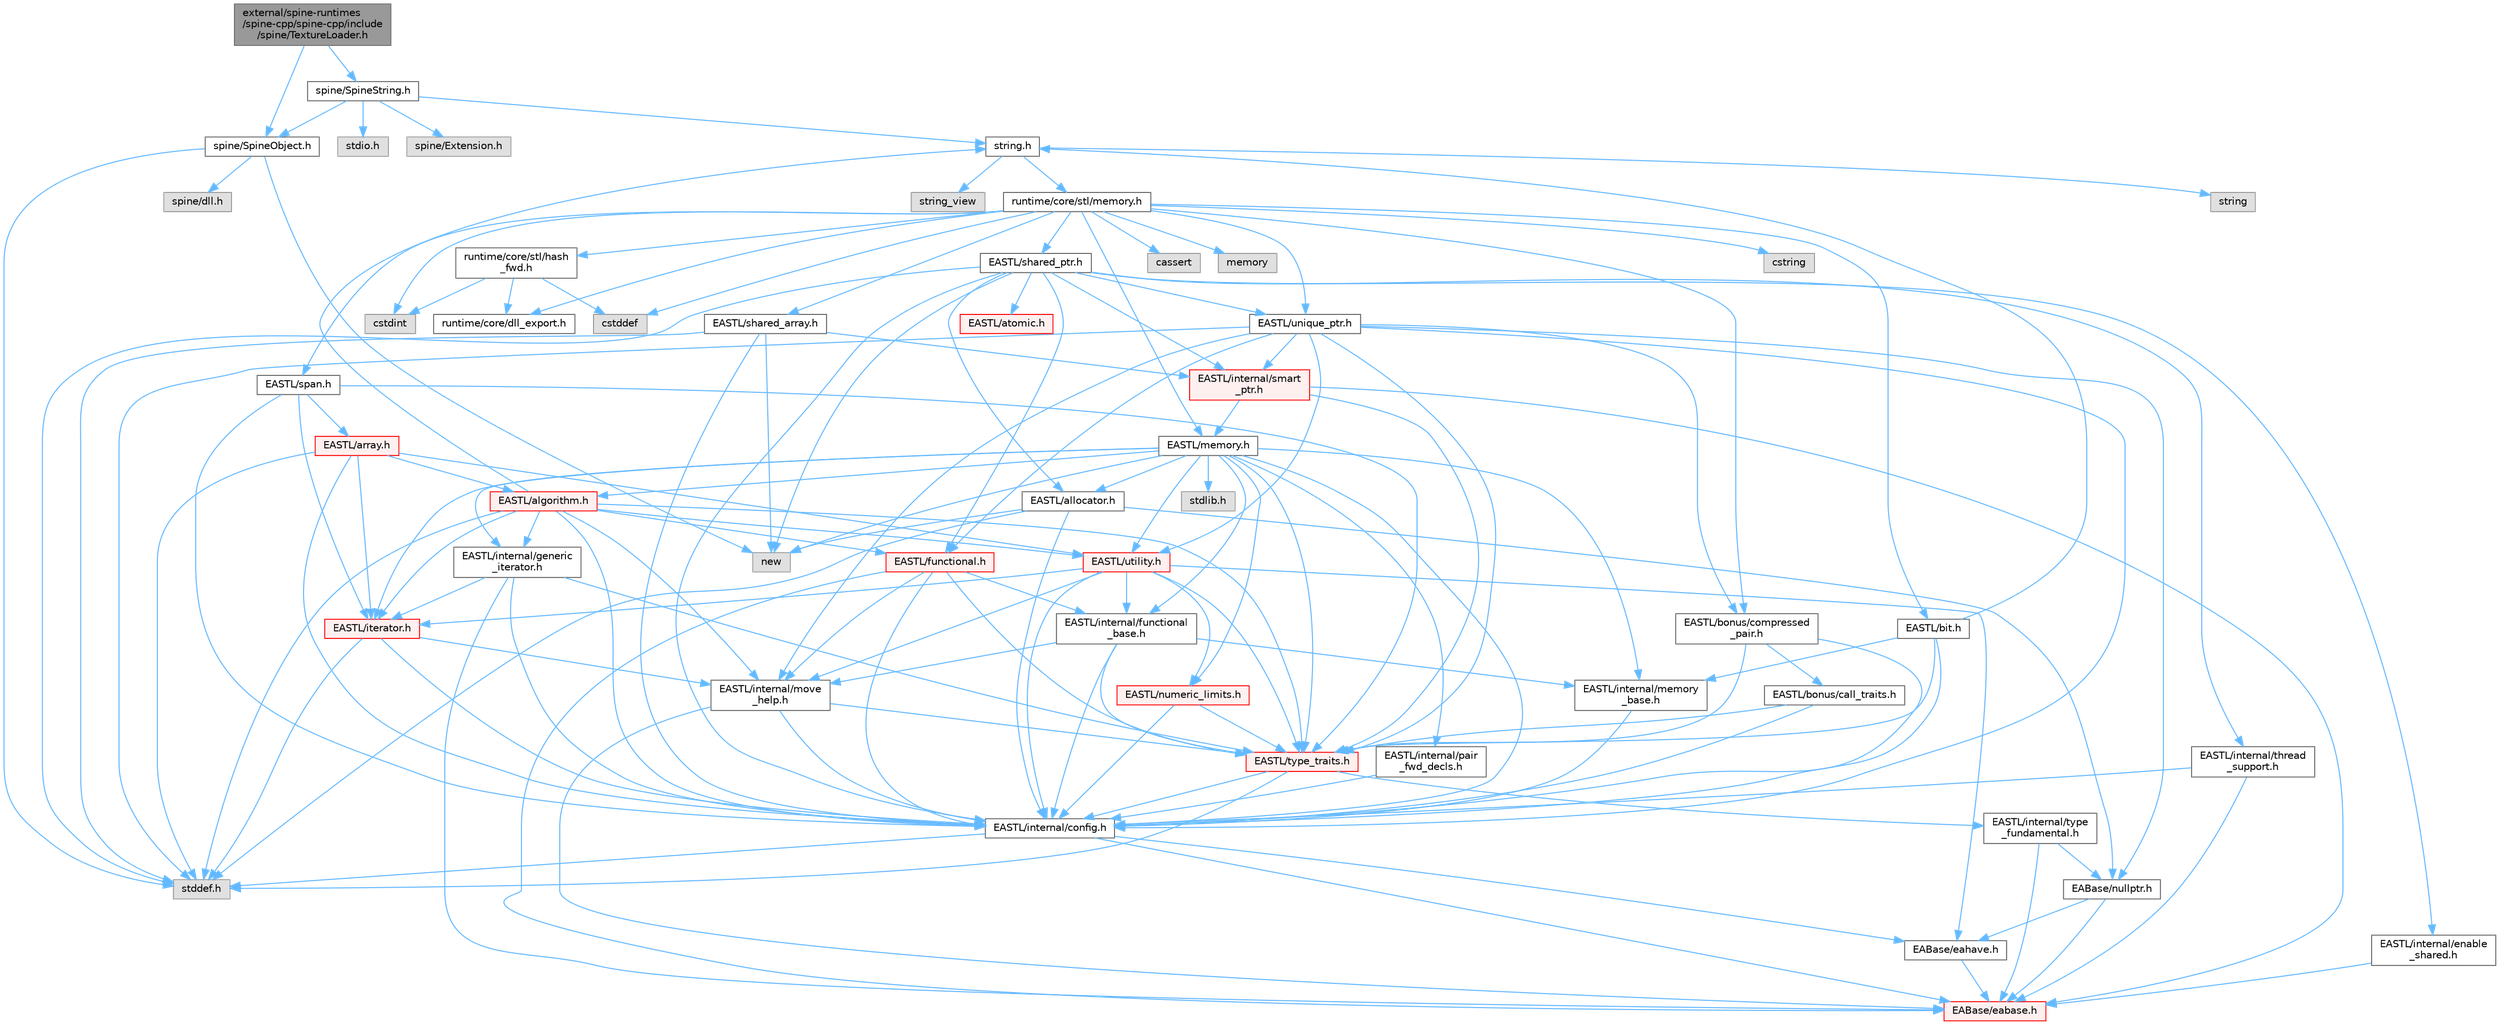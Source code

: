 digraph "external/spine-runtimes/spine-cpp/spine-cpp/include/spine/TextureLoader.h"
{
 // LATEX_PDF_SIZE
  bgcolor="transparent";
  edge [fontname=Helvetica,fontsize=10,labelfontname=Helvetica,labelfontsize=10];
  node [fontname=Helvetica,fontsize=10,shape=box,height=0.2,width=0.4];
  Node1 [id="Node000001",label="external/spine-runtimes\l/spine-cpp/spine-cpp/include\l/spine/TextureLoader.h",height=0.2,width=0.4,color="gray40", fillcolor="grey60", style="filled", fontcolor="black",tooltip=" "];
  Node1 -> Node2 [id="edge1_Node000001_Node000002",color="steelblue1",style="solid",tooltip=" "];
  Node2 [id="Node000002",label="spine/SpineObject.h",height=0.2,width=0.4,color="grey40", fillcolor="white", style="filled",URL="$_spine_object_8h.html",tooltip=" "];
  Node2 -> Node3 [id="edge2_Node000002_Node000003",color="steelblue1",style="solid",tooltip=" "];
  Node3 [id="Node000003",label="new",height=0.2,width=0.4,color="grey60", fillcolor="#E0E0E0", style="filled",tooltip=" "];
  Node2 -> Node4 [id="edge3_Node000002_Node000004",color="steelblue1",style="solid",tooltip=" "];
  Node4 [id="Node000004",label="stddef.h",height=0.2,width=0.4,color="grey60", fillcolor="#E0E0E0", style="filled",tooltip=" "];
  Node2 -> Node5 [id="edge4_Node000002_Node000005",color="steelblue1",style="solid",tooltip=" "];
  Node5 [id="Node000005",label="spine/dll.h",height=0.2,width=0.4,color="grey60", fillcolor="#E0E0E0", style="filled",tooltip=" "];
  Node1 -> Node6 [id="edge5_Node000001_Node000006",color="steelblue1",style="solid",tooltip=" "];
  Node6 [id="Node000006",label="spine/SpineString.h",height=0.2,width=0.4,color="grey40", fillcolor="white", style="filled",URL="$_spine_string_8h.html",tooltip=" "];
  Node6 -> Node2 [id="edge6_Node000006_Node000002",color="steelblue1",style="solid",tooltip=" "];
  Node6 -> Node7 [id="edge7_Node000006_Node000007",color="steelblue1",style="solid",tooltip=" "];
  Node7 [id="Node000007",label="spine/Extension.h",height=0.2,width=0.4,color="grey60", fillcolor="#E0E0E0", style="filled",tooltip=" "];
  Node6 -> Node8 [id="edge8_Node000006_Node000008",color="steelblue1",style="solid",tooltip=" "];
  Node8 [id="Node000008",label="string.h",height=0.2,width=0.4,color="grey40", fillcolor="white", style="filled",URL="$string_8h.html",tooltip=" "];
  Node8 -> Node9 [id="edge9_Node000008_Node000009",color="steelblue1",style="solid",tooltip=" "];
  Node9 [id="Node000009",label="string",height=0.2,width=0.4,color="grey60", fillcolor="#E0E0E0", style="filled",tooltip=" "];
  Node8 -> Node10 [id="edge10_Node000008_Node000010",color="steelblue1",style="solid",tooltip=" "];
  Node10 [id="Node000010",label="string_view",height=0.2,width=0.4,color="grey60", fillcolor="#E0E0E0", style="filled",tooltip=" "];
  Node8 -> Node11 [id="edge11_Node000008_Node000011",color="steelblue1",style="solid",tooltip=" "];
  Node11 [id="Node000011",label="runtime/core/stl/memory.h",height=0.2,width=0.4,color="grey40", fillcolor="white", style="filled",URL="$runtime_2core_2stl_2memory_8h.html",tooltip=" "];
  Node11 -> Node12 [id="edge12_Node000011_Node000012",color="steelblue1",style="solid",tooltip=" "];
  Node12 [id="Node000012",label="cstddef",height=0.2,width=0.4,color="grey60", fillcolor="#E0E0E0", style="filled",tooltip=" "];
  Node11 -> Node13 [id="edge13_Node000011_Node000013",color="steelblue1",style="solid",tooltip=" "];
  Node13 [id="Node000013",label="cstdint",height=0.2,width=0.4,color="grey60", fillcolor="#E0E0E0", style="filled",tooltip=" "];
  Node11 -> Node14 [id="edge14_Node000011_Node000014",color="steelblue1",style="solid",tooltip=" "];
  Node14 [id="Node000014",label="cassert",height=0.2,width=0.4,color="grey60", fillcolor="#E0E0E0", style="filled",tooltip=" "];
  Node11 -> Node15 [id="edge15_Node000011_Node000015",color="steelblue1",style="solid",tooltip=" "];
  Node15 [id="Node000015",label="memory",height=0.2,width=0.4,color="grey60", fillcolor="#E0E0E0", style="filled",tooltip=" "];
  Node11 -> Node16 [id="edge16_Node000011_Node000016",color="steelblue1",style="solid",tooltip=" "];
  Node16 [id="Node000016",label="cstring",height=0.2,width=0.4,color="grey60", fillcolor="#E0E0E0", style="filled",tooltip=" "];
  Node11 -> Node17 [id="edge17_Node000011_Node000017",color="steelblue1",style="solid",tooltip=" "];
  Node17 [id="Node000017",label="EASTL/bit.h",height=0.2,width=0.4,color="grey40", fillcolor="white", style="filled",URL="$bit_8h.html",tooltip=" "];
  Node17 -> Node18 [id="edge18_Node000017_Node000018",color="steelblue1",style="solid",tooltip=" "];
  Node18 [id="Node000018",label="EASTL/internal/config.h",height=0.2,width=0.4,color="grey40", fillcolor="white", style="filled",URL="$runtime_2_e_a_s_t_l_2include_2_e_a_s_t_l_2internal_2config_8h.html",tooltip=" "];
  Node18 -> Node19 [id="edge19_Node000018_Node000019",color="steelblue1",style="solid",tooltip=" "];
  Node19 [id="Node000019",label="EABase/eabase.h",height=0.2,width=0.4,color="red", fillcolor="#FFF0F0", style="filled",URL="$eabase_8h.html",tooltip=" "];
  Node18 -> Node25 [id="edge20_Node000018_Node000025",color="steelblue1",style="solid",tooltip=" "];
  Node25 [id="Node000025",label="EABase/eahave.h",height=0.2,width=0.4,color="grey40", fillcolor="white", style="filled",URL="$eahave_8h.html",tooltip=" "];
  Node25 -> Node19 [id="edge21_Node000025_Node000019",color="steelblue1",style="solid",tooltip=" "];
  Node18 -> Node4 [id="edge22_Node000018_Node000004",color="steelblue1",style="solid",tooltip=" "];
  Node17 -> Node26 [id="edge23_Node000017_Node000026",color="steelblue1",style="solid",tooltip=" "];
  Node26 [id="Node000026",label="EASTL/internal/memory\l_base.h",height=0.2,width=0.4,color="grey40", fillcolor="white", style="filled",URL="$memory__base_8h.html",tooltip=" "];
  Node26 -> Node18 [id="edge24_Node000026_Node000018",color="steelblue1",style="solid",tooltip=" "];
  Node17 -> Node27 [id="edge25_Node000017_Node000027",color="steelblue1",style="solid",tooltip=" "];
  Node27 [id="Node000027",label="EASTL/type_traits.h",height=0.2,width=0.4,color="red", fillcolor="#FFF0F0", style="filled",URL="$_e_a_s_t_l_2include_2_e_a_s_t_l_2type__traits_8h.html",tooltip=" "];
  Node27 -> Node18 [id="edge26_Node000027_Node000018",color="steelblue1",style="solid",tooltip=" "];
  Node27 -> Node4 [id="edge27_Node000027_Node000004",color="steelblue1",style="solid",tooltip=" "];
  Node27 -> Node28 [id="edge28_Node000027_Node000028",color="steelblue1",style="solid",tooltip=" "];
  Node28 [id="Node000028",label="EASTL/internal/type\l_fundamental.h",height=0.2,width=0.4,color="grey40", fillcolor="white", style="filled",URL="$type__fundamental_8h.html",tooltip=" "];
  Node28 -> Node19 [id="edge29_Node000028_Node000019",color="steelblue1",style="solid",tooltip=" "];
  Node28 -> Node29 [id="edge30_Node000028_Node000029",color="steelblue1",style="solid",tooltip=" "];
  Node29 [id="Node000029",label="EABase/nullptr.h",height=0.2,width=0.4,color="grey40", fillcolor="white", style="filled",URL="$nullptr_8h.html",tooltip=" "];
  Node29 -> Node19 [id="edge31_Node000029_Node000019",color="steelblue1",style="solid",tooltip=" "];
  Node29 -> Node25 [id="edge32_Node000029_Node000025",color="steelblue1",style="solid",tooltip=" "];
  Node17 -> Node8 [id="edge33_Node000017_Node000008",color="steelblue1",style="solid",tooltip=" "];
  Node11 -> Node37 [id="edge34_Node000011_Node000037",color="steelblue1",style="solid",tooltip=" "];
  Node37 [id="Node000037",label="EASTL/memory.h",height=0.2,width=0.4,color="grey40", fillcolor="white", style="filled",URL="$runtime_2_e_a_s_t_l_2include_2_e_a_s_t_l_2memory_8h.html",tooltip=" "];
  Node37 -> Node18 [id="edge35_Node000037_Node000018",color="steelblue1",style="solid",tooltip=" "];
  Node37 -> Node26 [id="edge36_Node000037_Node000026",color="steelblue1",style="solid",tooltip=" "];
  Node37 -> Node38 [id="edge37_Node000037_Node000038",color="steelblue1",style="solid",tooltip=" "];
  Node38 [id="Node000038",label="EASTL/internal/generic\l_iterator.h",height=0.2,width=0.4,color="grey40", fillcolor="white", style="filled",URL="$generic__iterator_8h.html",tooltip=" "];
  Node38 -> Node19 [id="edge38_Node000038_Node000019",color="steelblue1",style="solid",tooltip=" "];
  Node38 -> Node18 [id="edge39_Node000038_Node000018",color="steelblue1",style="solid",tooltip=" "];
  Node38 -> Node39 [id="edge40_Node000038_Node000039",color="steelblue1",style="solid",tooltip=" "];
  Node39 [id="Node000039",label="EASTL/iterator.h",height=0.2,width=0.4,color="red", fillcolor="#FFF0F0", style="filled",URL="$_e_a_s_t_l_2include_2_e_a_s_t_l_2iterator_8h.html",tooltip=" "];
  Node39 -> Node18 [id="edge41_Node000039_Node000018",color="steelblue1",style="solid",tooltip=" "];
  Node39 -> Node40 [id="edge42_Node000039_Node000040",color="steelblue1",style="solid",tooltip=" "];
  Node40 [id="Node000040",label="EASTL/internal/move\l_help.h",height=0.2,width=0.4,color="grey40", fillcolor="white", style="filled",URL="$move__help_8h.html",tooltip=" "];
  Node40 -> Node19 [id="edge43_Node000040_Node000019",color="steelblue1",style="solid",tooltip=" "];
  Node40 -> Node18 [id="edge44_Node000040_Node000018",color="steelblue1",style="solid",tooltip=" "];
  Node40 -> Node27 [id="edge45_Node000040_Node000027",color="steelblue1",style="solid",tooltip=" "];
  Node39 -> Node4 [id="edge46_Node000039_Node000004",color="steelblue1",style="solid",tooltip=" "];
  Node38 -> Node27 [id="edge47_Node000038_Node000027",color="steelblue1",style="solid",tooltip=" "];
  Node37 -> Node42 [id="edge48_Node000037_Node000042",color="steelblue1",style="solid",tooltip=" "];
  Node42 [id="Node000042",label="EASTL/internal/pair\l_fwd_decls.h",height=0.2,width=0.4,color="grey40", fillcolor="white", style="filled",URL="$pair__fwd__decls_8h.html",tooltip=" "];
  Node42 -> Node18 [id="edge49_Node000042_Node000018",color="steelblue1",style="solid",tooltip=" "];
  Node37 -> Node43 [id="edge50_Node000037_Node000043",color="steelblue1",style="solid",tooltip=" "];
  Node43 [id="Node000043",label="EASTL/internal/functional\l_base.h",height=0.2,width=0.4,color="grey40", fillcolor="white", style="filled",URL="$functional__base_8h.html",tooltip=" "];
  Node43 -> Node18 [id="edge51_Node000043_Node000018",color="steelblue1",style="solid",tooltip=" "];
  Node43 -> Node26 [id="edge52_Node000043_Node000026",color="steelblue1",style="solid",tooltip=" "];
  Node43 -> Node40 [id="edge53_Node000043_Node000040",color="steelblue1",style="solid",tooltip=" "];
  Node43 -> Node27 [id="edge54_Node000043_Node000027",color="steelblue1",style="solid",tooltip=" "];
  Node37 -> Node44 [id="edge55_Node000037_Node000044",color="steelblue1",style="solid",tooltip=" "];
  Node44 [id="Node000044",label="EASTL/algorithm.h",height=0.2,width=0.4,color="red", fillcolor="#FFF0F0", style="filled",URL="$_e_a_s_t_l_2include_2_e_a_s_t_l_2algorithm_8h.html",tooltip=" "];
  Node44 -> Node18 [id="edge56_Node000044_Node000018",color="steelblue1",style="solid",tooltip=" "];
  Node44 -> Node27 [id="edge57_Node000044_Node000027",color="steelblue1",style="solid",tooltip=" "];
  Node44 -> Node40 [id="edge58_Node000044_Node000040",color="steelblue1",style="solid",tooltip=" "];
  Node44 -> Node39 [id="edge59_Node000044_Node000039",color="steelblue1",style="solid",tooltip=" "];
  Node44 -> Node47 [id="edge60_Node000044_Node000047",color="steelblue1",style="solid",tooltip=" "];
  Node47 [id="Node000047",label="EASTL/functional.h",height=0.2,width=0.4,color="red", fillcolor="#FFF0F0", style="filled",URL="$_e_a_s_t_l_2include_2_e_a_s_t_l_2functional_8h.html",tooltip=" "];
  Node47 -> Node19 [id="edge61_Node000047_Node000019",color="steelblue1",style="solid",tooltip=" "];
  Node47 -> Node18 [id="edge62_Node000047_Node000018",color="steelblue1",style="solid",tooltip=" "];
  Node47 -> Node40 [id="edge63_Node000047_Node000040",color="steelblue1",style="solid",tooltip=" "];
  Node47 -> Node27 [id="edge64_Node000047_Node000027",color="steelblue1",style="solid",tooltip=" "];
  Node47 -> Node43 [id="edge65_Node000047_Node000043",color="steelblue1",style="solid",tooltip=" "];
  Node44 -> Node53 [id="edge66_Node000044_Node000053",color="steelblue1",style="solid",tooltip=" "];
  Node53 [id="Node000053",label="EASTL/utility.h",height=0.2,width=0.4,color="red", fillcolor="#FFF0F0", style="filled",URL="$runtime_2_e_a_s_t_l_2include_2_e_a_s_t_l_2utility_8h.html",tooltip=" "];
  Node53 -> Node18 [id="edge67_Node000053_Node000018",color="steelblue1",style="solid",tooltip=" "];
  Node53 -> Node27 [id="edge68_Node000053_Node000027",color="steelblue1",style="solid",tooltip=" "];
  Node53 -> Node39 [id="edge69_Node000053_Node000039",color="steelblue1",style="solid",tooltip=" "];
  Node53 -> Node54 [id="edge70_Node000053_Node000054",color="steelblue1",style="solid",tooltip=" "];
  Node54 [id="Node000054",label="EASTL/numeric_limits.h",height=0.2,width=0.4,color="red", fillcolor="#FFF0F0", style="filled",URL="$numeric__limits_8h.html",tooltip=" "];
  Node54 -> Node18 [id="edge71_Node000054_Node000018",color="steelblue1",style="solid",tooltip=" "];
  Node54 -> Node27 [id="edge72_Node000054_Node000027",color="steelblue1",style="solid",tooltip=" "];
  Node53 -> Node43 [id="edge73_Node000053_Node000043",color="steelblue1",style="solid",tooltip=" "];
  Node53 -> Node40 [id="edge74_Node000053_Node000040",color="steelblue1",style="solid",tooltip=" "];
  Node53 -> Node25 [id="edge75_Node000053_Node000025",color="steelblue1",style="solid",tooltip=" "];
  Node44 -> Node38 [id="edge76_Node000044_Node000038",color="steelblue1",style="solid",tooltip=" "];
  Node44 -> Node4 [id="edge77_Node000044_Node000004",color="steelblue1",style="solid",tooltip=" "];
  Node44 -> Node8 [id="edge78_Node000044_Node000008",color="steelblue1",style="solid",tooltip=" "];
  Node37 -> Node27 [id="edge79_Node000037_Node000027",color="steelblue1",style="solid",tooltip=" "];
  Node37 -> Node51 [id="edge80_Node000037_Node000051",color="steelblue1",style="solid",tooltip=" "];
  Node51 [id="Node000051",label="EASTL/allocator.h",height=0.2,width=0.4,color="grey40", fillcolor="white", style="filled",URL="$runtime_2_e_a_s_t_l_2include_2_e_a_s_t_l_2allocator_8h.html",tooltip=" "];
  Node51 -> Node18 [id="edge81_Node000051_Node000018",color="steelblue1",style="solid",tooltip=" "];
  Node51 -> Node29 [id="edge82_Node000051_Node000029",color="steelblue1",style="solid",tooltip=" "];
  Node51 -> Node4 [id="edge83_Node000051_Node000004",color="steelblue1",style="solid",tooltip=" "];
  Node51 -> Node3 [id="edge84_Node000051_Node000003",color="steelblue1",style="solid",tooltip=" "];
  Node37 -> Node39 [id="edge85_Node000037_Node000039",color="steelblue1",style="solid",tooltip=" "];
  Node37 -> Node53 [id="edge86_Node000037_Node000053",color="steelblue1",style="solid",tooltip=" "];
  Node37 -> Node54 [id="edge87_Node000037_Node000054",color="steelblue1",style="solid",tooltip=" "];
  Node37 -> Node63 [id="edge88_Node000037_Node000063",color="steelblue1",style="solid",tooltip=" "];
  Node63 [id="Node000063",label="stdlib.h",height=0.2,width=0.4,color="grey60", fillcolor="#E0E0E0", style="filled",tooltip=" "];
  Node37 -> Node3 [id="edge89_Node000037_Node000003",color="steelblue1",style="solid",tooltip=" "];
  Node11 -> Node64 [id="edge90_Node000011_Node000064",color="steelblue1",style="solid",tooltip=" "];
  Node64 [id="Node000064",label="EASTL/shared_array.h",height=0.2,width=0.4,color="grey40", fillcolor="white", style="filled",URL="$shared__array_8h.html",tooltip=" "];
  Node64 -> Node18 [id="edge91_Node000064_Node000018",color="steelblue1",style="solid",tooltip=" "];
  Node64 -> Node65 [id="edge92_Node000064_Node000065",color="steelblue1",style="solid",tooltip=" "];
  Node65 [id="Node000065",label="EASTL/internal/smart\l_ptr.h",height=0.2,width=0.4,color="red", fillcolor="#FFF0F0", style="filled",URL="$smart__ptr_8h.html",tooltip=" "];
  Node65 -> Node19 [id="edge93_Node000065_Node000019",color="steelblue1",style="solid",tooltip=" "];
  Node65 -> Node37 [id="edge94_Node000065_Node000037",color="steelblue1",style="solid",tooltip=" "];
  Node65 -> Node27 [id="edge95_Node000065_Node000027",color="steelblue1",style="solid",tooltip=" "];
  Node64 -> Node3 [id="edge96_Node000064_Node000003",color="steelblue1",style="solid",tooltip=" "];
  Node64 -> Node4 [id="edge97_Node000064_Node000004",color="steelblue1",style="solid",tooltip=" "];
  Node11 -> Node67 [id="edge98_Node000011_Node000067",color="steelblue1",style="solid",tooltip=" "];
  Node67 [id="Node000067",label="EASTL/unique_ptr.h",height=0.2,width=0.4,color="grey40", fillcolor="white", style="filled",URL="$unique__ptr_8h.html",tooltip=" "];
  Node67 -> Node29 [id="edge99_Node000067_Node000029",color="steelblue1",style="solid",tooltip=" "];
  Node67 -> Node68 [id="edge100_Node000067_Node000068",color="steelblue1",style="solid",tooltip=" "];
  Node68 [id="Node000068",label="EASTL/bonus/compressed\l_pair.h",height=0.2,width=0.4,color="grey40", fillcolor="white", style="filled",URL="$compressed__pair_8h.html",tooltip=" "];
  Node68 -> Node18 [id="edge101_Node000068_Node000018",color="steelblue1",style="solid",tooltip=" "];
  Node68 -> Node27 [id="edge102_Node000068_Node000027",color="steelblue1",style="solid",tooltip=" "];
  Node68 -> Node69 [id="edge103_Node000068_Node000069",color="steelblue1",style="solid",tooltip=" "];
  Node69 [id="Node000069",label="EASTL/bonus/call_traits.h",height=0.2,width=0.4,color="grey40", fillcolor="white", style="filled",URL="$call__traits_8h.html",tooltip=" "];
  Node69 -> Node18 [id="edge104_Node000069_Node000018",color="steelblue1",style="solid",tooltip=" "];
  Node69 -> Node27 [id="edge105_Node000069_Node000027",color="steelblue1",style="solid",tooltip=" "];
  Node67 -> Node47 [id="edge106_Node000067_Node000047",color="steelblue1",style="solid",tooltip=" "];
  Node67 -> Node18 [id="edge107_Node000067_Node000018",color="steelblue1",style="solid",tooltip=" "];
  Node67 -> Node40 [id="edge108_Node000067_Node000040",color="steelblue1",style="solid",tooltip=" "];
  Node67 -> Node65 [id="edge109_Node000067_Node000065",color="steelblue1",style="solid",tooltip=" "];
  Node67 -> Node27 [id="edge110_Node000067_Node000027",color="steelblue1",style="solid",tooltip=" "];
  Node67 -> Node53 [id="edge111_Node000067_Node000053",color="steelblue1",style="solid",tooltip=" "];
  Node67 -> Node4 [id="edge112_Node000067_Node000004",color="steelblue1",style="solid",tooltip=" "];
  Node11 -> Node70 [id="edge113_Node000011_Node000070",color="steelblue1",style="solid",tooltip=" "];
  Node70 [id="Node000070",label="EASTL/shared_ptr.h",height=0.2,width=0.4,color="grey40", fillcolor="white", style="filled",URL="$shared__ptr_8h.html",tooltip=" "];
  Node70 -> Node18 [id="edge114_Node000070_Node000018",color="steelblue1",style="solid",tooltip=" "];
  Node70 -> Node65 [id="edge115_Node000070_Node000065",color="steelblue1",style="solid",tooltip=" "];
  Node70 -> Node71 [id="edge116_Node000070_Node000071",color="steelblue1",style="solid",tooltip=" "];
  Node71 [id="Node000071",label="EASTL/internal/thread\l_support.h",height=0.2,width=0.4,color="grey40", fillcolor="white", style="filled",URL="$thread__support_8h.html",tooltip=" "];
  Node71 -> Node19 [id="edge117_Node000071_Node000019",color="steelblue1",style="solid",tooltip=" "];
  Node71 -> Node18 [id="edge118_Node000071_Node000018",color="steelblue1",style="solid",tooltip=" "];
  Node70 -> Node67 [id="edge119_Node000070_Node000067",color="steelblue1",style="solid",tooltip=" "];
  Node70 -> Node47 [id="edge120_Node000070_Node000047",color="steelblue1",style="solid",tooltip=" "];
  Node70 -> Node51 [id="edge121_Node000070_Node000051",color="steelblue1",style="solid",tooltip=" "];
  Node70 -> Node72 [id="edge122_Node000070_Node000072",color="steelblue1",style="solid",tooltip=" "];
  Node72 [id="Node000072",label="EASTL/atomic.h",height=0.2,width=0.4,color="red", fillcolor="#FFF0F0", style="filled",URL="$runtime_2_e_a_s_t_l_2include_2_e_a_s_t_l_2atomic_8h.html",tooltip=" "];
  Node70 -> Node3 [id="edge123_Node000070_Node000003",color="steelblue1",style="solid",tooltip=" "];
  Node70 -> Node4 [id="edge124_Node000070_Node000004",color="steelblue1",style="solid",tooltip=" "];
  Node70 -> Node149 [id="edge125_Node000070_Node000149",color="steelblue1",style="solid",tooltip=" "];
  Node149 [id="Node000149",label="EASTL/internal/enable\l_shared.h",height=0.2,width=0.4,color="grey40", fillcolor="white", style="filled",URL="$enable__shared_8h.html",tooltip=" "];
  Node149 -> Node19 [id="edge126_Node000149_Node000019",color="steelblue1",style="solid",tooltip=" "];
  Node11 -> Node150 [id="edge127_Node000011_Node000150",color="steelblue1",style="solid",tooltip=" "];
  Node150 [id="Node000150",label="EASTL/span.h",height=0.2,width=0.4,color="grey40", fillcolor="white", style="filled",URL="$span_8h.html",tooltip=" "];
  Node150 -> Node18 [id="edge128_Node000150_Node000018",color="steelblue1",style="solid",tooltip=" "];
  Node150 -> Node27 [id="edge129_Node000150_Node000027",color="steelblue1",style="solid",tooltip=" "];
  Node150 -> Node39 [id="edge130_Node000150_Node000039",color="steelblue1",style="solid",tooltip=" "];
  Node150 -> Node151 [id="edge131_Node000150_Node000151",color="steelblue1",style="solid",tooltip=" "];
  Node151 [id="Node000151",label="EASTL/array.h",height=0.2,width=0.4,color="red", fillcolor="#FFF0F0", style="filled",URL="$runtime_2_e_a_s_t_l_2include_2_e_a_s_t_l_2array_8h.html",tooltip=" "];
  Node151 -> Node18 [id="edge132_Node000151_Node000018",color="steelblue1",style="solid",tooltip=" "];
  Node151 -> Node39 [id="edge133_Node000151_Node000039",color="steelblue1",style="solid",tooltip=" "];
  Node151 -> Node44 [id="edge134_Node000151_Node000044",color="steelblue1",style="solid",tooltip=" "];
  Node151 -> Node53 [id="edge135_Node000151_Node000053",color="steelblue1",style="solid",tooltip=" "];
  Node151 -> Node4 [id="edge136_Node000151_Node000004",color="steelblue1",style="solid",tooltip=" "];
  Node11 -> Node68 [id="edge137_Node000011_Node000068",color="steelblue1",style="solid",tooltip=" "];
  Node11 -> Node153 [id="edge138_Node000011_Node000153",color="steelblue1",style="solid",tooltip=" "];
  Node153 [id="Node000153",label="runtime/core/dll_export.h",height=0.2,width=0.4,color="grey40", fillcolor="white", style="filled",URL="$dll__export_8h.html",tooltip=" "];
  Node11 -> Node154 [id="edge139_Node000011_Node000154",color="steelblue1",style="solid",tooltip=" "];
  Node154 [id="Node000154",label="runtime/core/stl/hash\l_fwd.h",height=0.2,width=0.4,color="grey40", fillcolor="white", style="filled",URL="$hash__fwd_8h.html",tooltip=" "];
  Node154 -> Node12 [id="edge140_Node000154_Node000012",color="steelblue1",style="solid",tooltip=" "];
  Node154 -> Node13 [id="edge141_Node000154_Node000013",color="steelblue1",style="solid",tooltip=" "];
  Node154 -> Node153 [id="edge142_Node000154_Node000153",color="steelblue1",style="solid",tooltip=" "];
  Node6 -> Node155 [id="edge143_Node000006_Node000155",color="steelblue1",style="solid",tooltip=" "];
  Node155 [id="Node000155",label="stdio.h",height=0.2,width=0.4,color="grey60", fillcolor="#E0E0E0", style="filled",tooltip=" "];
}
